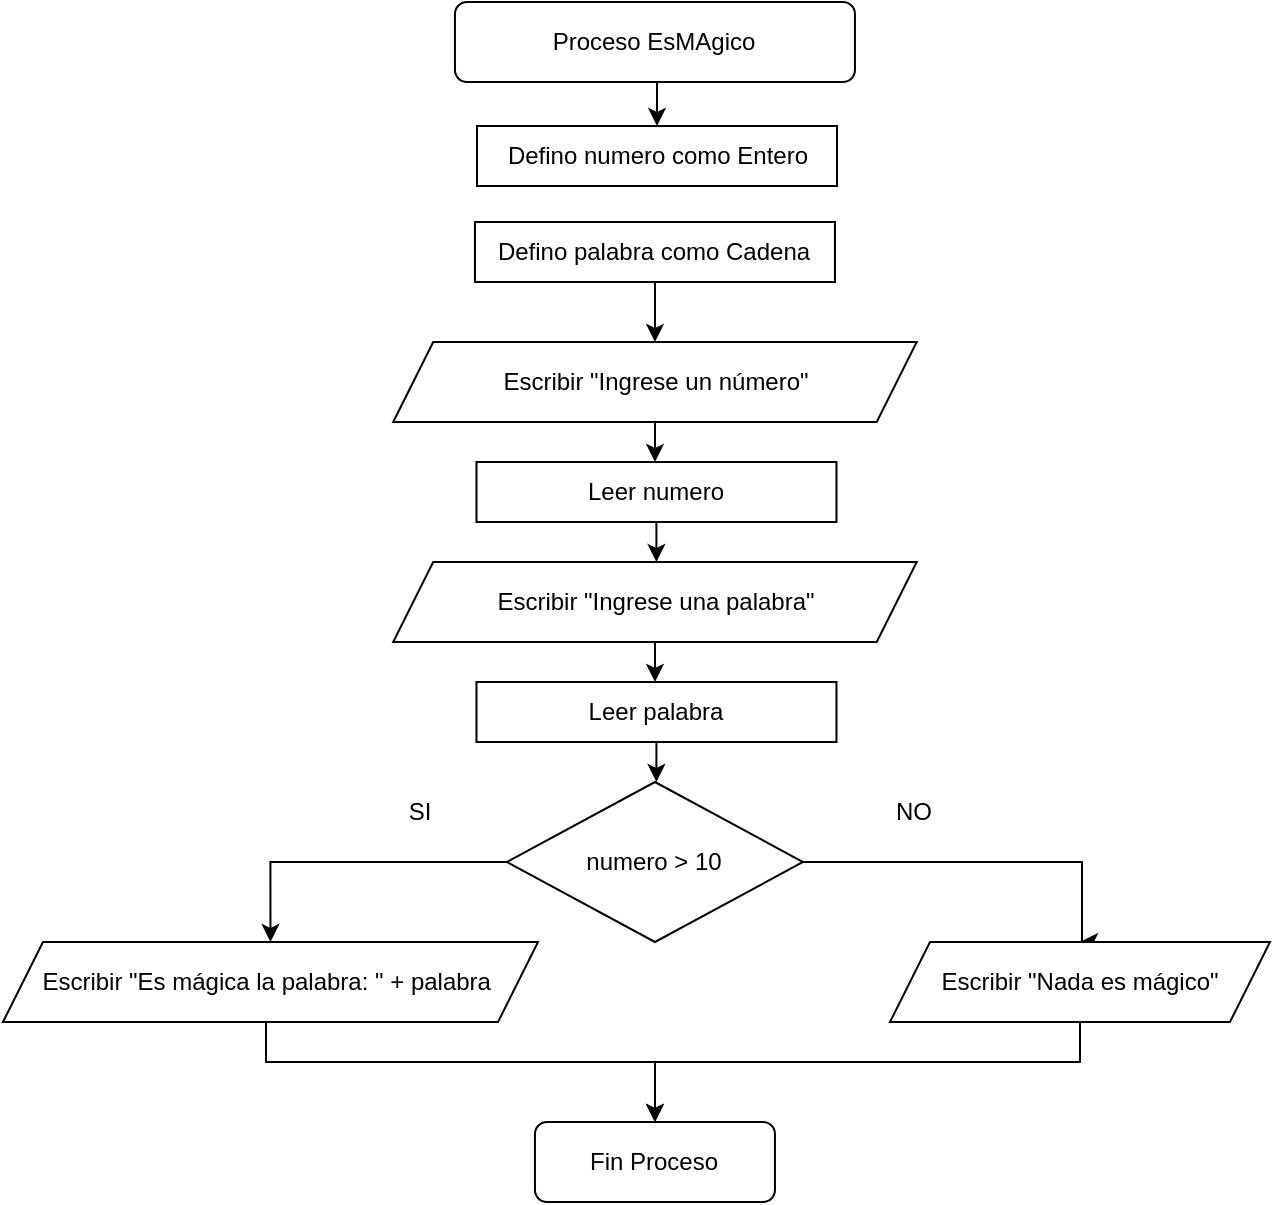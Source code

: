 <mxfile version="24.7.6">
  <diagram id="l-Jjps4D73NWxP8bs-ZK" name="Página-1">
    <mxGraphModel dx="934" dy="707" grid="1" gridSize="10" guides="1" tooltips="1" connect="1" arrows="1" fold="1" page="1" pageScale="1" pageWidth="827" pageHeight="1169" math="0" shadow="0">
      <root>
        <mxCell id="0" />
        <mxCell id="1" parent="0" />
        <mxCell id="pxL3Kdr-6ICtDBTAwP_Y-1" style="edgeStyle=orthogonalEdgeStyle;rounded=0;orthogonalLoop=1;jettySize=auto;html=1;entryX=0.5;entryY=0;entryDx=0;entryDy=0;" parent="1" target="pxL3Kdr-6ICtDBTAwP_Y-4" edge="1">
          <mxGeometry relative="1" as="geometry">
            <mxPoint x="413.5" y="90" as="sourcePoint" />
          </mxGeometry>
        </mxCell>
        <mxCell id="pxL3Kdr-6ICtDBTAwP_Y-2" value="Proceso EsMAgico" style="rounded=1;whiteSpace=wrap;html=1;" parent="1" vertex="1">
          <mxGeometry x="312.48" y="50" width="200" height="40" as="geometry" />
        </mxCell>
        <mxCell id="pxL3Kdr-6ICtDBTAwP_Y-4" value="Defino numero como Entero" style="rounded=0;whiteSpace=wrap;html=1;" parent="1" vertex="1">
          <mxGeometry x="323.5" y="112" width="180" height="30" as="geometry" />
        </mxCell>
        <mxCell id="pxL3Kdr-6ICtDBTAwP_Y-5" value="Fin Proceso" style="rounded=1;whiteSpace=wrap;html=1;" parent="1" vertex="1">
          <mxGeometry x="352.48" y="610" width="120" height="40" as="geometry" />
        </mxCell>
        <mxCell id="pxL3Kdr-6ICtDBTAwP_Y-6" style="edgeStyle=orthogonalEdgeStyle;rounded=0;orthogonalLoop=1;jettySize=auto;html=1;entryX=0.5;entryY=0;entryDx=0;entryDy=0;" parent="1" source="pxL3Kdr-6ICtDBTAwP_Y-7" target="pxL3Kdr-6ICtDBTAwP_Y-9" edge="1">
          <mxGeometry relative="1" as="geometry" />
        </mxCell>
        <mxCell id="pxL3Kdr-6ICtDBTAwP_Y-7" value="Escribir &quot;Ingrese un número&quot;" style="shape=parallelogram;perimeter=parallelogramPerimeter;whiteSpace=wrap;html=1;fixedSize=1;" parent="1" vertex="1">
          <mxGeometry x="281.6" y="220" width="261.76" height="40" as="geometry" />
        </mxCell>
        <mxCell id="G-Gd7iT4H9yZ8tLc4loe-6" style="edgeStyle=orthogonalEdgeStyle;rounded=0;orthogonalLoop=1;jettySize=auto;html=1;entryX=0.5;entryY=0;entryDx=0;entryDy=0;" edge="1" parent="1" source="pxL3Kdr-6ICtDBTAwP_Y-9" target="G-Gd7iT4H9yZ8tLc4loe-3">
          <mxGeometry relative="1" as="geometry" />
        </mxCell>
        <mxCell id="pxL3Kdr-6ICtDBTAwP_Y-9" value="Leer numero" style="rounded=0;whiteSpace=wrap;html=1;" parent="1" vertex="1">
          <mxGeometry x="323.24" y="280" width="180" height="30" as="geometry" />
        </mxCell>
        <mxCell id="wfMochF9GXrMirJv1F-9-11" style="edgeStyle=orthogonalEdgeStyle;rounded=0;orthogonalLoop=1;jettySize=auto;html=1;entryX=0.5;entryY=0;entryDx=0;entryDy=0;" parent="1" source="wfMochF9GXrMirJv1F-9-5" target="wfMochF9GXrMirJv1F-9-7" edge="1">
          <mxGeometry relative="1" as="geometry">
            <Array as="points">
              <mxPoint x="220" y="480" />
            </Array>
          </mxGeometry>
        </mxCell>
        <mxCell id="wfMochF9GXrMirJv1F-9-16" style="edgeStyle=orthogonalEdgeStyle;rounded=0;orthogonalLoop=1;jettySize=auto;html=1;entryX=0.5;entryY=0;entryDx=0;entryDy=0;" parent="1" source="wfMochF9GXrMirJv1F-9-5" target="wfMochF9GXrMirJv1F-9-8" edge="1">
          <mxGeometry relative="1" as="geometry">
            <Array as="points">
              <mxPoint x="626" y="480" />
            </Array>
          </mxGeometry>
        </mxCell>
        <mxCell id="wfMochF9GXrMirJv1F-9-5" value="numero &amp;gt; 10" style="rhombus;whiteSpace=wrap;html=1;" parent="1" vertex="1">
          <mxGeometry x="338.48" y="440" width="148" height="80" as="geometry" />
        </mxCell>
        <mxCell id="wfMochF9GXrMirJv1F-9-13" style="edgeStyle=orthogonalEdgeStyle;rounded=0;orthogonalLoop=1;jettySize=auto;html=1;entryX=0.5;entryY=0;entryDx=0;entryDy=0;" parent="1" source="wfMochF9GXrMirJv1F-9-7" target="pxL3Kdr-6ICtDBTAwP_Y-5" edge="1">
          <mxGeometry relative="1" as="geometry">
            <Array as="points">
              <mxPoint x="218" y="580" />
              <mxPoint x="413" y="580" />
            </Array>
          </mxGeometry>
        </mxCell>
        <mxCell id="wfMochF9GXrMirJv1F-9-7" value="Escribir &quot;Es mágica la palabra: &quot; + palabra&amp;nbsp;" style="shape=parallelogram;perimeter=parallelogramPerimeter;whiteSpace=wrap;html=1;fixedSize=1;" parent="1" vertex="1">
          <mxGeometry x="86.48" y="520" width="267.52" height="40" as="geometry" />
        </mxCell>
        <mxCell id="wfMochF9GXrMirJv1F-9-12" style="edgeStyle=orthogonalEdgeStyle;rounded=0;orthogonalLoop=1;jettySize=auto;html=1;entryX=0.5;entryY=0;entryDx=0;entryDy=0;" parent="1" source="wfMochF9GXrMirJv1F-9-8" target="pxL3Kdr-6ICtDBTAwP_Y-5" edge="1">
          <mxGeometry relative="1" as="geometry">
            <Array as="points">
              <mxPoint x="625" y="580" />
              <mxPoint x="413" y="580" />
            </Array>
          </mxGeometry>
        </mxCell>
        <mxCell id="wfMochF9GXrMirJv1F-9-8" value="Escribir &quot;Nada es mágico&quot;" style="shape=parallelogram;perimeter=parallelogramPerimeter;whiteSpace=wrap;html=1;fixedSize=1;" parent="1" vertex="1">
          <mxGeometry x="530" y="520" width="190" height="40" as="geometry" />
        </mxCell>
        <mxCell id="wfMochF9GXrMirJv1F-9-14" value="SI" style="text;html=1;align=center;verticalAlign=middle;whiteSpace=wrap;rounded=0;" parent="1" vertex="1">
          <mxGeometry x="264.76" y="440" width="60" height="30" as="geometry" />
        </mxCell>
        <mxCell id="wfMochF9GXrMirJv1F-9-15" value="NO" style="text;html=1;align=center;verticalAlign=middle;whiteSpace=wrap;rounded=0;" parent="1" vertex="1">
          <mxGeometry x="512.48" y="440" width="60" height="30" as="geometry" />
        </mxCell>
        <mxCell id="G-Gd7iT4H9yZ8tLc4loe-5" style="edgeStyle=orthogonalEdgeStyle;rounded=0;orthogonalLoop=1;jettySize=auto;html=1;entryX=0.5;entryY=0;entryDx=0;entryDy=0;" edge="1" parent="1" source="G-Gd7iT4H9yZ8tLc4loe-1" target="pxL3Kdr-6ICtDBTAwP_Y-7">
          <mxGeometry relative="1" as="geometry" />
        </mxCell>
        <mxCell id="G-Gd7iT4H9yZ8tLc4loe-1" value="Defino palabra como Cadena" style="rounded=0;whiteSpace=wrap;html=1;" vertex="1" parent="1">
          <mxGeometry x="322.48" y="160" width="180" height="30" as="geometry" />
        </mxCell>
        <mxCell id="G-Gd7iT4H9yZ8tLc4loe-2" style="edgeStyle=orthogonalEdgeStyle;rounded=0;orthogonalLoop=1;jettySize=auto;html=1;entryX=0.5;entryY=0;entryDx=0;entryDy=0;" edge="1" parent="1" source="G-Gd7iT4H9yZ8tLc4loe-3" target="G-Gd7iT4H9yZ8tLc4loe-4">
          <mxGeometry relative="1" as="geometry" />
        </mxCell>
        <mxCell id="G-Gd7iT4H9yZ8tLc4loe-3" value="Escribir &quot;Ingrese una palabra&quot;" style="shape=parallelogram;perimeter=parallelogramPerimeter;whiteSpace=wrap;html=1;fixedSize=1;" vertex="1" parent="1">
          <mxGeometry x="281.6" y="330" width="261.76" height="40" as="geometry" />
        </mxCell>
        <mxCell id="G-Gd7iT4H9yZ8tLc4loe-7" style="edgeStyle=orthogonalEdgeStyle;rounded=0;orthogonalLoop=1;jettySize=auto;html=1;entryX=0.5;entryY=0;entryDx=0;entryDy=0;" edge="1" parent="1" source="G-Gd7iT4H9yZ8tLc4loe-4" target="wfMochF9GXrMirJv1F-9-5">
          <mxGeometry relative="1" as="geometry" />
        </mxCell>
        <mxCell id="G-Gd7iT4H9yZ8tLc4loe-4" value="Leer palabra" style="rounded=0;whiteSpace=wrap;html=1;" vertex="1" parent="1">
          <mxGeometry x="323.24" y="390" width="180" height="30" as="geometry" />
        </mxCell>
      </root>
    </mxGraphModel>
  </diagram>
</mxfile>
